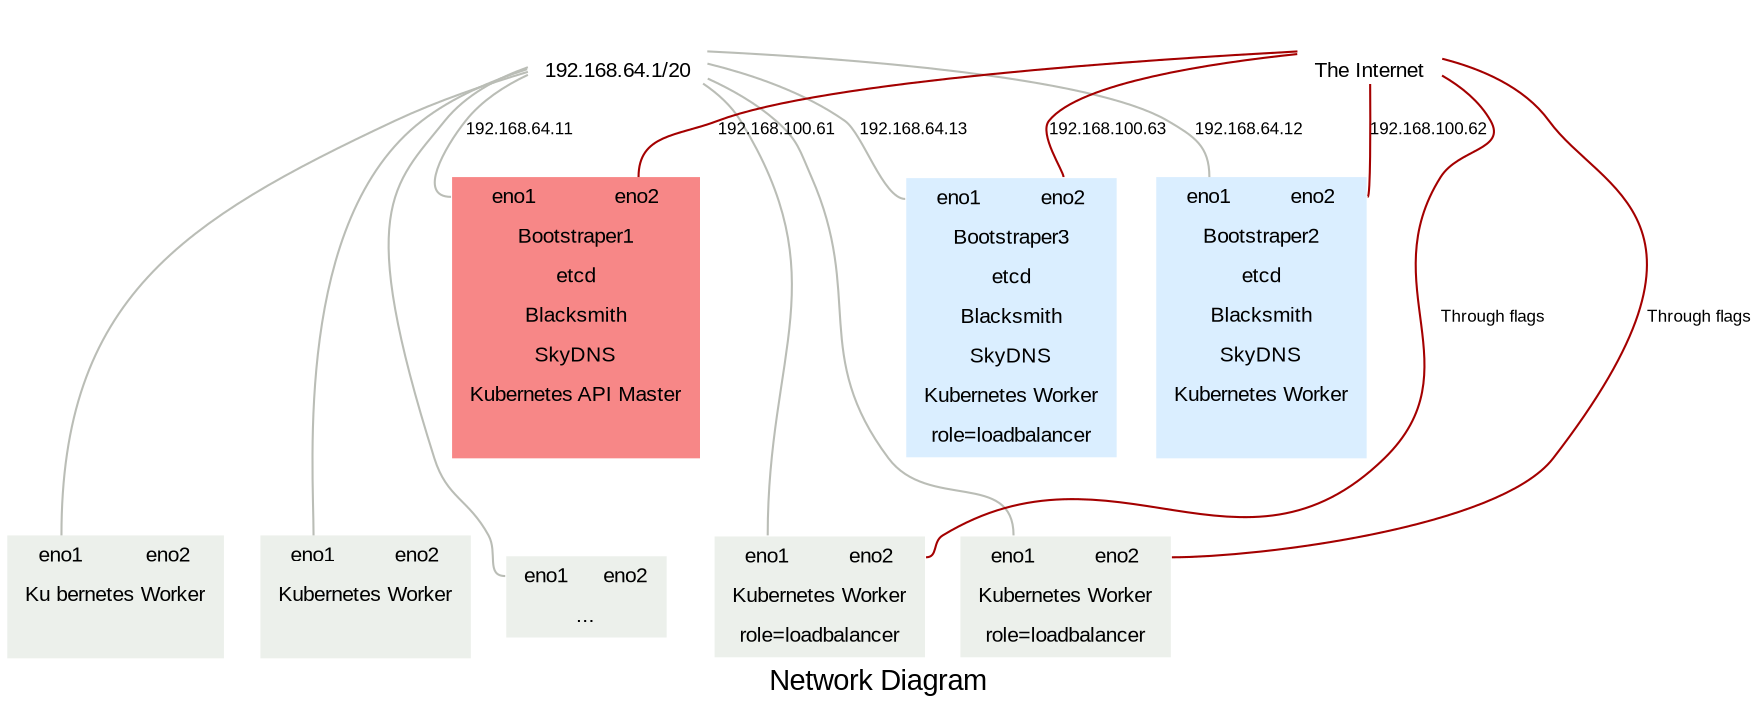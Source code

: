 graph cluster {

  label="Network Diagram";
  fontname="arial";

  node [
    shape=box,
    fontname="arial",
    fontsize=10,
    style=filled,
    color="#ecf0eb"
  ];
  #splines="compound"
  edge [
    color="#babdb6"
    fontname="arial",
    fontsize=8,
  ];

  private [ label="192.168.64.1/20" shape=none, image="images/PrivateNet.png" labelloc=b color="#ffffff"]
  cloud   [ label="The Internet" shape=none, image="images/Internet.png" labelloc=b color="#ffffff"]
  {rank=same; private, cloud}

  bootstraper1 [shape=record, color="#f78787", label = "{{ <eno1>eno1 | <eno2>eno2 }|<f0> Bootstraper1|<f1> etcd\n  |<f2> Blacksmith\n  |<f3> SkyDNS\n  |<f4> Kubernetes API Master\n  |<f5> \n }"];
  bootstraper2 [shape=record, color="#daeeff", label = "{{ <eno1>eno1 | <eno2>eno2 }|<f0> Bootstraper2|<f1> etcd\n  |<f2> Blacksmith\n  |<f3> SkyDNS\n  |<f4> Kubernetes Worker\n  |<f5> \n }"];
  bootstraper3 [shape=record, color="#daeeff", label = "{{ <eno1>eno1 | <eno2>eno2 }|<f0> Bootstraper3|<f1> etcd\n  |<f2> Blacksmith\n  |<f3> SkyDNS\n  |<f4> Kubernetes Worker\n  |<f5> role=loadbalancer\n }"];
  {rank=same; bootstraper1, bootstraper2, bootstraper3}

  private -- bootstraper1:eno1 [label="192.168.64.11"]
  private -- bootstraper2:eno1 [label="192.168.64.12"]
  private -- bootstraper3:eno1 [label="192.168.64.13"]
  cloud -- bootstraper1:eno2 [color="#a40000", label="192.168.100.61"]
  cloud -- bootstraper2:eno2 [color="#a40000", label="192.168.100.62"]
  cloud -- bootstraper3:eno2 [color="#a40000", label="192.168.100.63"]

  machine1 [shape=record, label = "{{ <eno1>eno1 | <eno2>eno2 }|<f0> Ku bernetes Worker\n  |<f2> \n }"];
  machine2 [shape=record, label = "{{ <eno1>eno1 | <eno2>eno2 }|<f0> Kubernetes Worker\n  |<f2> \n }"];
  machines [shape=record, label = "{{ <eno1>eno1 | <eno2>eno2 }|<f0> ...\n }"];
  machine3 [shape=record, label = "{{ <eno1>eno1 | <eno2>eno2 }|<f0> Kubernetes Worker\n  |<f2> role=loadbalancer\n }"];
  machine4 [shape=record, label = "{{ <eno1>eno1 | <eno2>eno2 }|<f0> Kubernetes Worker\n  |<f2> role=loadbalancer\n }"];
  {rank=same; machine1, machine2, machine3, machine4, machines}

  private -- machine1:eno1
  private -- machine2:eno1
  private -- machine3:eno1
  private -- machine4:eno1
  private -- machines:eno1

  # To send the workers to the bottom row
  bootstraper1:f2 -- machine1:f0 [color="none"]
  bootstraper1:f2 -- machine2:f0 [color="none"]
  bootstraper1:f2 -- machine3:f0 [color="none"]
  bootstraper1:f2 -- machine4:f0 [color="none"]
  bootstraper1:f2 -- machines [color="none"]

  cloud -- machine3:eno2 [color="#a40000", label="Through flags"]
  cloud -- machine4:eno2 [color="#a40000", label="Through flags"]
}
